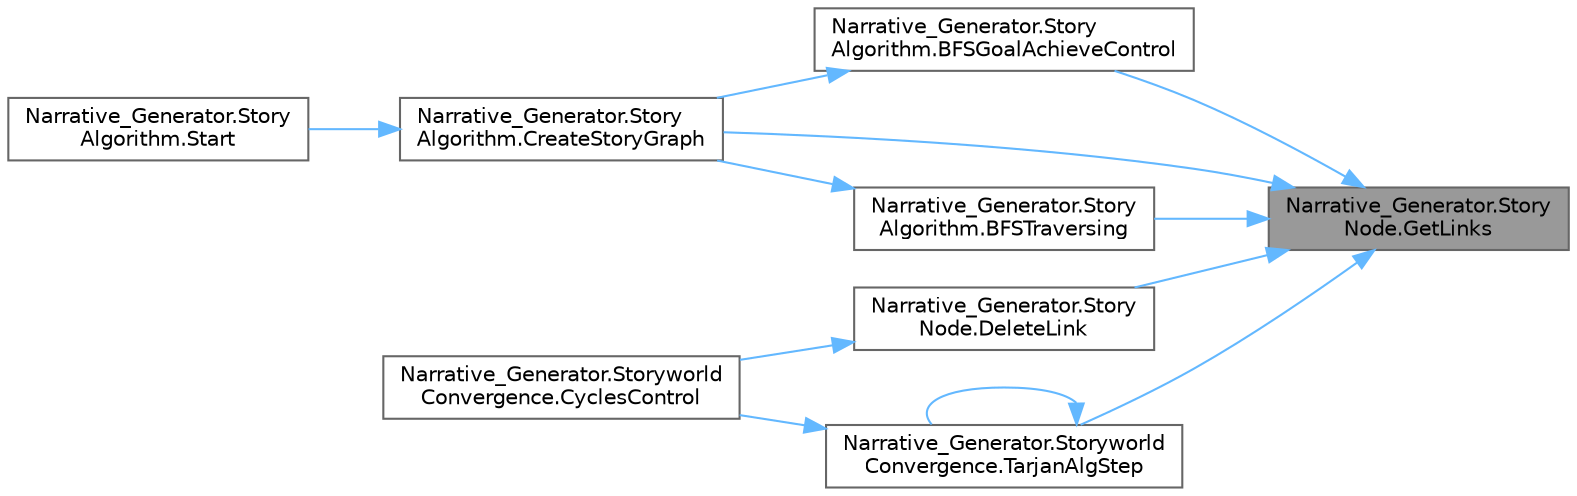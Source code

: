 digraph "Narrative_Generator.StoryNode.GetLinks"
{
 // LATEX_PDF_SIZE
  bgcolor="transparent";
  edge [fontname=Helvetica,fontsize=10,labelfontname=Helvetica,labelfontsize=10];
  node [fontname=Helvetica,fontsize=10,shape=box,height=0.2,width=0.4];
  rankdir="RL";
  Node1 [label="Narrative_Generator.Story\lNode.GetLinks",height=0.2,width=0.4,color="gray40", fillcolor="grey60", style="filled", fontcolor="black",tooltip="Returns a list of all nodes connected to this node."];
  Node1 -> Node2 [dir="back",color="steelblue1",style="solid"];
  Node2 [label="Narrative_Generator.Story\lAlgorithm.BFSGoalAchieveControl",height=0.2,width=0.4,color="grey40", fillcolor="white", style="filled",URL="$class_narrative___generator_1_1_story_algorithm.html#a642de71021abf927ab6f4630287e3304",tooltip="A method that traverses the graph according to the concept of breadth-first search and determines the..."];
  Node2 -> Node3 [dir="back",color="steelblue1",style="solid"];
  Node3 [label="Narrative_Generator.Story\lAlgorithm.CreateStoryGraph",height=0.2,width=0.4,color="grey40", fillcolor="white", style="filled",URL="$class_narrative___generator_1_1_story_algorithm.html#a14b46d881caea879deaf6900c24930c1",tooltip="The method that controls the creation of the story graph."];
  Node3 -> Node4 [dir="back",color="steelblue1",style="solid"];
  Node4 [label="Narrative_Generator.Story\lAlgorithm.Start",height=0.2,width=0.4,color="grey40", fillcolor="white", style="filled",URL="$class_narrative___generator_1_1_story_algorithm.html#a84193cf4bd94e0c652a31dbb175214d1",tooltip="Method is an entry point that controls the operation of the algorithm (the sequence of launching othe..."];
  Node1 -> Node5 [dir="back",color="steelblue1",style="solid"];
  Node5 [label="Narrative_Generator.Story\lAlgorithm.BFSTraversing",height=0.2,width=0.4,color="grey40", fillcolor="white", style="filled",URL="$class_narrative___generator_1_1_story_algorithm.html#a7791dc587915617de53183d85424e7aa",tooltip="A method in which we sequentially create a story graph, node by node, starting at the root,..."];
  Node5 -> Node3 [dir="back",color="steelblue1",style="solid"];
  Node1 -> Node3 [dir="back",color="steelblue1",style="solid"];
  Node1 -> Node6 [dir="back",color="steelblue1",style="solid"];
  Node6 [label="Narrative_Generator.Story\lNode.DeleteLink",height=0.2,width=0.4,color="grey40", fillcolor="white", style="filled",URL="$class_narrative___generator_1_1_story_node.html#add2f3d956c15eba37d8024ae708bb86f",tooltip="If the specified node is among the list of nodes linked with this node, then the link will be deleted..."];
  Node6 -> Node7 [dir="back",color="steelblue1",style="solid"];
  Node7 [label="Narrative_Generator.Storyworld\lConvergence.CyclesControl",height=0.2,width=0.4,color="grey40", fillcolor="white", style="filled",URL="$class_narrative___generator_1_1_storyworld_convergence.html#a8b24e6d35f950febee35af944abef896",tooltip="A method that checks whether the effects of the action under test will cause cycles in the graph."];
  Node1 -> Node8 [dir="back",color="steelblue1",style="solid"];
  Node8 [label="Narrative_Generator.Storyworld\lConvergence.TarjanAlgStep",height=0.2,width=0.4,color="grey40", fillcolor="white", style="filled",URL="$class_narrative___generator_1_1_storyworld_convergence.html#afd7eff6c34ea2d8177b40b45ed9efb10",tooltip="A method that implements an algorithm that checks for the presence of a cycle in a graph."];
  Node8 -> Node7 [dir="back",color="steelblue1",style="solid"];
  Node8 -> Node8 [dir="back",color="steelblue1",style="solid"];
}

